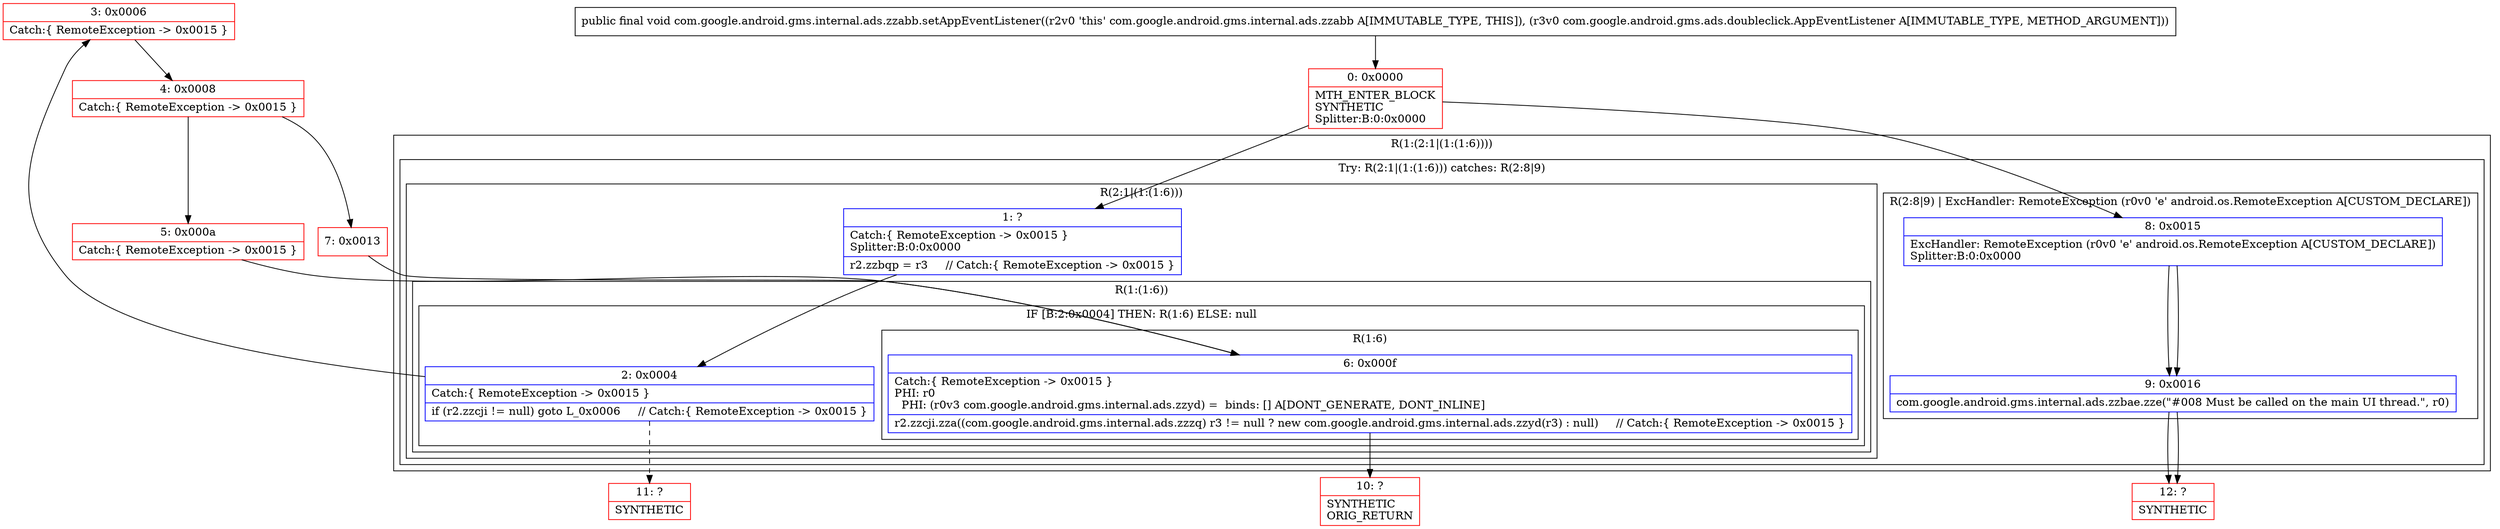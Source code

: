 digraph "CFG forcom.google.android.gms.internal.ads.zzabb.setAppEventListener(Lcom\/google\/android\/gms\/ads\/doubleclick\/AppEventListener;)V" {
subgraph cluster_Region_295932596 {
label = "R(1:(2:1|(1:(1:6))))";
node [shape=record,color=blue];
subgraph cluster_TryCatchRegion_961148972 {
label = "Try: R(2:1|(1:(1:6))) catches: R(2:8|9)";
node [shape=record,color=blue];
subgraph cluster_Region_753186529 {
label = "R(2:1|(1:(1:6)))";
node [shape=record,color=blue];
Node_1 [shape=record,label="{1\:\ ?|Catch:\{ RemoteException \-\> 0x0015 \}\lSplitter:B:0:0x0000\l|r2.zzbqp = r3     \/\/ Catch:\{ RemoteException \-\> 0x0015 \}\l}"];
subgraph cluster_Region_1578500523 {
label = "R(1:(1:6))";
node [shape=record,color=blue];
subgraph cluster_IfRegion_1395461871 {
label = "IF [B:2:0x0004] THEN: R(1:6) ELSE: null";
node [shape=record,color=blue];
Node_2 [shape=record,label="{2\:\ 0x0004|Catch:\{ RemoteException \-\> 0x0015 \}\l|if (r2.zzcji != null) goto L_0x0006     \/\/ Catch:\{ RemoteException \-\> 0x0015 \}\l}"];
subgraph cluster_Region_634590270 {
label = "R(1:6)";
node [shape=record,color=blue];
Node_6 [shape=record,label="{6\:\ 0x000f|Catch:\{ RemoteException \-\> 0x0015 \}\lPHI: r0 \l  PHI: (r0v3 com.google.android.gms.internal.ads.zzyd) =  binds: [] A[DONT_GENERATE, DONT_INLINE]\l|r2.zzcji.zza((com.google.android.gms.internal.ads.zzzq) r3 != null ? new com.google.android.gms.internal.ads.zzyd(r3) : null)     \/\/ Catch:\{ RemoteException \-\> 0x0015 \}\l}"];
}
}
}
}
subgraph cluster_Region_738852315 {
label = "R(2:8|9) | ExcHandler: RemoteException (r0v0 'e' android.os.RemoteException A[CUSTOM_DECLARE])\l";
node [shape=record,color=blue];
Node_8 [shape=record,label="{8\:\ 0x0015|ExcHandler: RemoteException (r0v0 'e' android.os.RemoteException A[CUSTOM_DECLARE])\lSplitter:B:0:0x0000\l}"];
Node_9 [shape=record,label="{9\:\ 0x0016|com.google.android.gms.internal.ads.zzbae.zze(\"#008 Must be called on the main UI thread.\", r0)\l}"];
}
}
}
subgraph cluster_Region_738852315 {
label = "R(2:8|9) | ExcHandler: RemoteException (r0v0 'e' android.os.RemoteException A[CUSTOM_DECLARE])\l";
node [shape=record,color=blue];
Node_8 [shape=record,label="{8\:\ 0x0015|ExcHandler: RemoteException (r0v0 'e' android.os.RemoteException A[CUSTOM_DECLARE])\lSplitter:B:0:0x0000\l}"];
Node_9 [shape=record,label="{9\:\ 0x0016|com.google.android.gms.internal.ads.zzbae.zze(\"#008 Must be called on the main UI thread.\", r0)\l}"];
}
Node_0 [shape=record,color=red,label="{0\:\ 0x0000|MTH_ENTER_BLOCK\lSYNTHETIC\lSplitter:B:0:0x0000\l}"];
Node_3 [shape=record,color=red,label="{3\:\ 0x0006|Catch:\{ RemoteException \-\> 0x0015 \}\l}"];
Node_4 [shape=record,color=red,label="{4\:\ 0x0008|Catch:\{ RemoteException \-\> 0x0015 \}\l}"];
Node_5 [shape=record,color=red,label="{5\:\ 0x000a|Catch:\{ RemoteException \-\> 0x0015 \}\l}"];
Node_7 [shape=record,color=red,label="{7\:\ 0x0013}"];
Node_10 [shape=record,color=red,label="{10\:\ ?|SYNTHETIC\lORIG_RETURN\l}"];
Node_11 [shape=record,color=red,label="{11\:\ ?|SYNTHETIC\l}"];
Node_12 [shape=record,color=red,label="{12\:\ ?|SYNTHETIC\l}"];
MethodNode[shape=record,label="{public final void com.google.android.gms.internal.ads.zzabb.setAppEventListener((r2v0 'this' com.google.android.gms.internal.ads.zzabb A[IMMUTABLE_TYPE, THIS]), (r3v0 com.google.android.gms.ads.doubleclick.AppEventListener A[IMMUTABLE_TYPE, METHOD_ARGUMENT])) }"];
MethodNode -> Node_0;
Node_1 -> Node_2;
Node_2 -> Node_3;
Node_2 -> Node_11[style=dashed];
Node_6 -> Node_10;
Node_8 -> Node_9;
Node_9 -> Node_12;
Node_8 -> Node_9;
Node_9 -> Node_12;
Node_0 -> Node_1;
Node_0 -> Node_8;
Node_3 -> Node_4;
Node_4 -> Node_5;
Node_4 -> Node_7;
Node_5 -> Node_6;
Node_7 -> Node_6;
}

